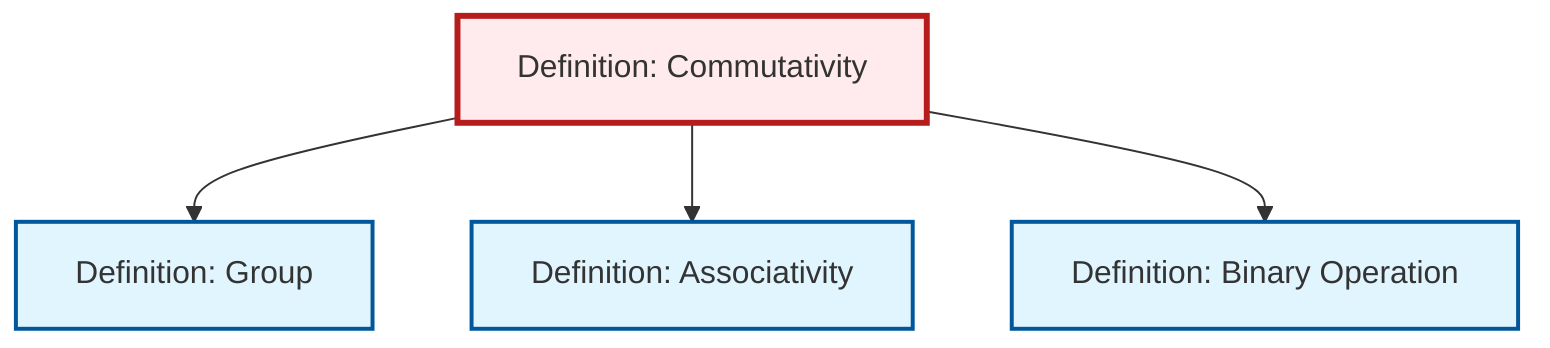 graph TD
    classDef definition fill:#e1f5fe,stroke:#01579b,stroke-width:2px
    classDef theorem fill:#f3e5f5,stroke:#4a148c,stroke-width:2px
    classDef axiom fill:#fff3e0,stroke:#e65100,stroke-width:2px
    classDef example fill:#e8f5e9,stroke:#1b5e20,stroke-width:2px
    classDef current fill:#ffebee,stroke:#b71c1c,stroke-width:3px
    def-associativity["Definition: Associativity"]:::definition
    def-group["Definition: Group"]:::definition
    def-binary-operation["Definition: Binary Operation"]:::definition
    def-commutativity["Definition: Commutativity"]:::definition
    def-commutativity --> def-group
    def-commutativity --> def-associativity
    def-commutativity --> def-binary-operation
    class def-commutativity current